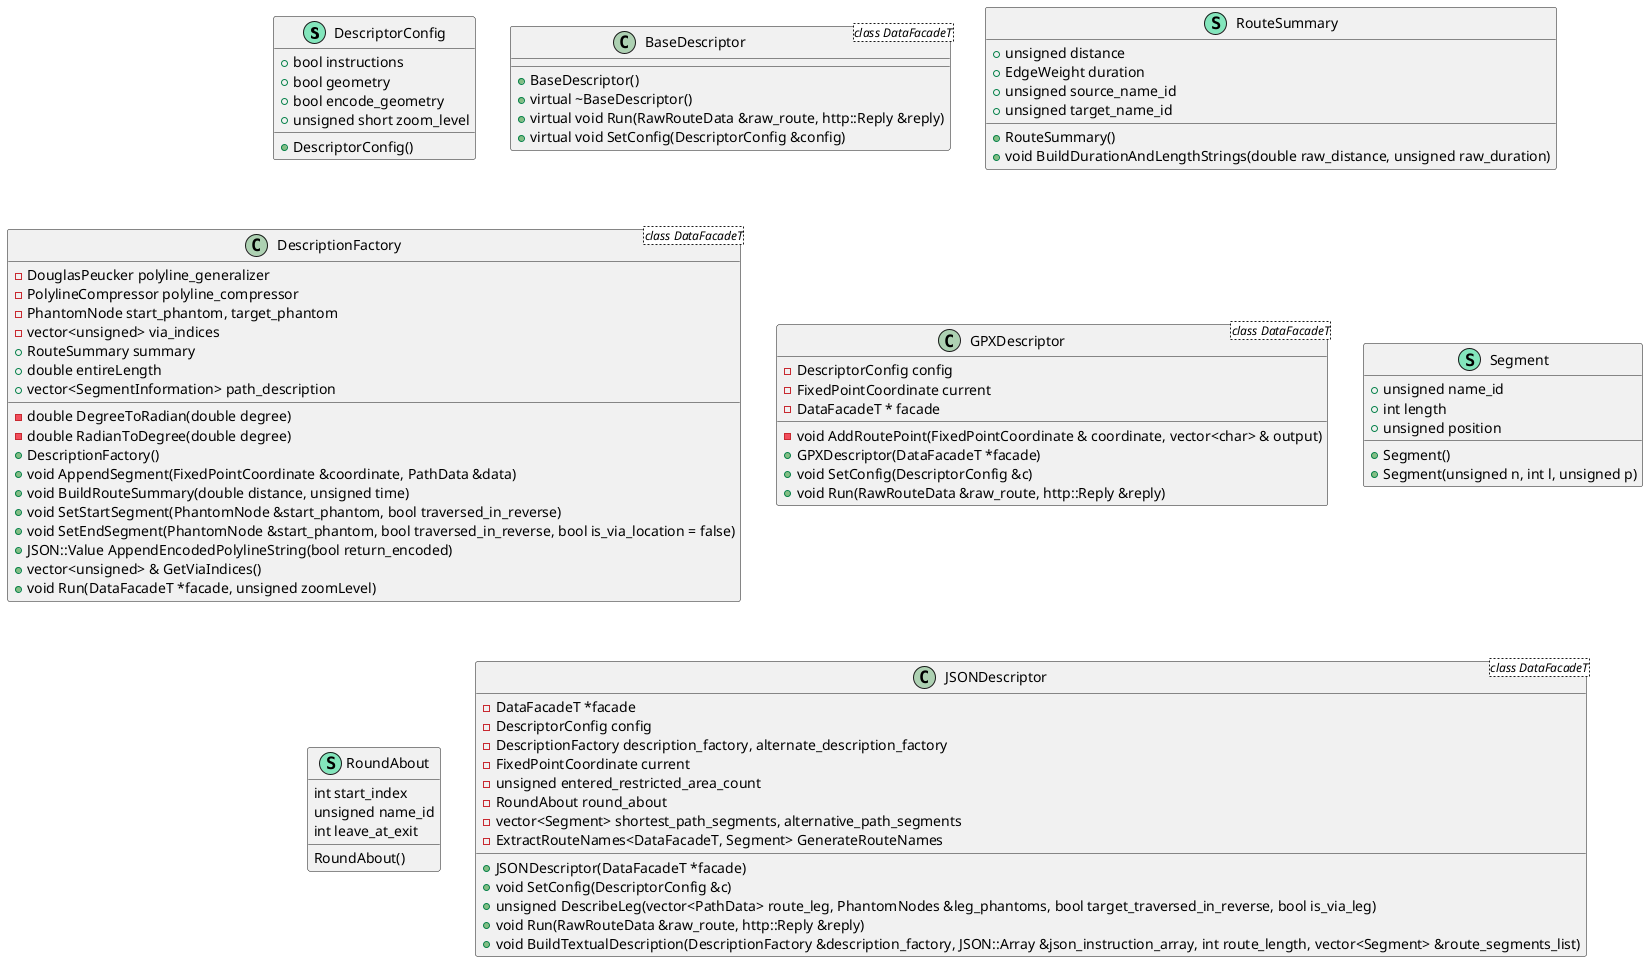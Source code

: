 @startuml


    ' BaseDescriptor
    
    class DescriptorConfig <<(S,#83e6bc)>> {
        +DescriptorConfig()
        +bool instructions
        +bool geometry
        +bool encode_geometry
        +unsigned short zoom_level
    }

    class BaseDescriptor<class DataFacadeT> {
        +BaseDescriptor()
        +virtual ~BaseDescriptor()
        +virtual void Run(RawRouteData &raw_route, http::Reply &reply)
        +virtual void SetConfig(DescriptorConfig &config)
    }

    ' DescriptionFactory.cpp .h
    
    class RouteSummary <<(S,#83e6bc)>> {
        +unsigned distance
        +EdgeWeight duration
        +unsigned source_name_id
        +unsigned target_name_id
        +RouteSummary()
        +void BuildDurationAndLengthStrings(double raw_distance, unsigned raw_duration)
    }

    class DescriptionFactory<class DataFacadeT> {
        -DouglasPeucker polyline_generalizer
        -PolylineCompressor polyline_compressor
        -PhantomNode start_phantom, target_phantom
        -double DegreeToRadian(double degree)
        -double RadianToDegree(double degree)
        -vector<unsigned> via_indices
        +RouteSummary summary
        +double entireLength
        +vector<SegmentInformation> path_description
        +DescriptionFactory()
        +void AppendSegment(FixedPointCoordinate &coordinate, PathData &data)
        +void BuildRouteSummary(double distance, unsigned time)
        +void SetStartSegment(PhantomNode &start_phantom, bool traversed_in_reverse)
        +void SetEndSegment(PhantomNode &start_phantom, bool traversed_in_reverse, bool is_via_location = false)
        +JSON::Value AppendEncodedPolylineString(bool return_encoded)
        +vector<unsigned> & GetViaIndices()
        +void Run(DataFacadeT *facade, unsigned zoomLevel)
    }

    ' GPXDescriptor

    class GPXDescriptor<class DataFacadeT> {
        -DescriptorConfig config
        -FixedPointCoordinate current
        -DataFacadeT * facade
        -void AddRoutePoint(FixedPointCoordinate & coordinate, vector<char> & output)
        +GPXDescriptor(DataFacadeT *facade)
        +void SetConfig(DescriptorConfig &c)
        +void Run(RawRouteData &raw_route, http::Reply &reply)
    }
    ' JSONDescriptor.h

    class Segment <<(S,#83e6bc)>> {
        +Segment()
        +Segment(unsigned n, int l, unsigned p)
        +unsigned name_id
        +int length
        +unsigned position
    }

    class RoundAbout <<(S,#83e6bc)>> {
        RoundAbout()
        int start_index
        unsigned name_id
        int leave_at_exit
    }

    class JSONDescriptor<class DataFacadeT> {
        -DataFacadeT *facade
        -DescriptorConfig config
        -DescriptionFactory description_factory, alternate_description_factory
        -FixedPointCoordinate current
        -unsigned entered_restricted_area_count
        -RoundAbout round_about
        -vector<Segment> shortest_path_segments, alternative_path_segments
        -ExtractRouteNames<DataFacadeT, Segment> GenerateRouteNames
        +JSONDescriptor(DataFacadeT *facade)
        +void SetConfig(DescriptorConfig &c)
        +unsigned DescribeLeg(vector<PathData> route_leg, PhantomNodes &leg_phantoms, bool target_traversed_in_reverse, bool is_via_leg)
        +void Run(RawRouteData &raw_route, http::Reply &reply)
        +void BuildTextualDescription(DescriptionFactory &description_factory, JSON::Array &json_instruction_array, int route_length, vector<Segment> &route_segments_list)
    }    


@enduml